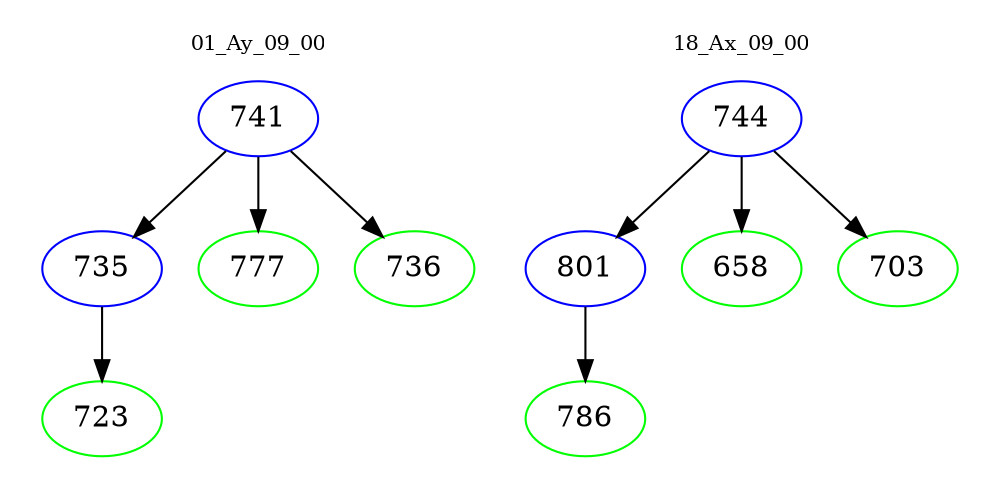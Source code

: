 digraph{
subgraph cluster_0 {
color = white
label = "01_Ay_09_00";
fontsize=10;
T0_741 [label="741", color="blue"]
T0_741 -> T0_735 [color="black"]
T0_735 [label="735", color="blue"]
T0_735 -> T0_723 [color="black"]
T0_723 [label="723", color="green"]
T0_741 -> T0_777 [color="black"]
T0_777 [label="777", color="green"]
T0_741 -> T0_736 [color="black"]
T0_736 [label="736", color="green"]
}
subgraph cluster_1 {
color = white
label = "18_Ax_09_00";
fontsize=10;
T1_744 [label="744", color="blue"]
T1_744 -> T1_801 [color="black"]
T1_801 [label="801", color="blue"]
T1_801 -> T1_786 [color="black"]
T1_786 [label="786", color="green"]
T1_744 -> T1_658 [color="black"]
T1_658 [label="658", color="green"]
T1_744 -> T1_703 [color="black"]
T1_703 [label="703", color="green"]
}
}

